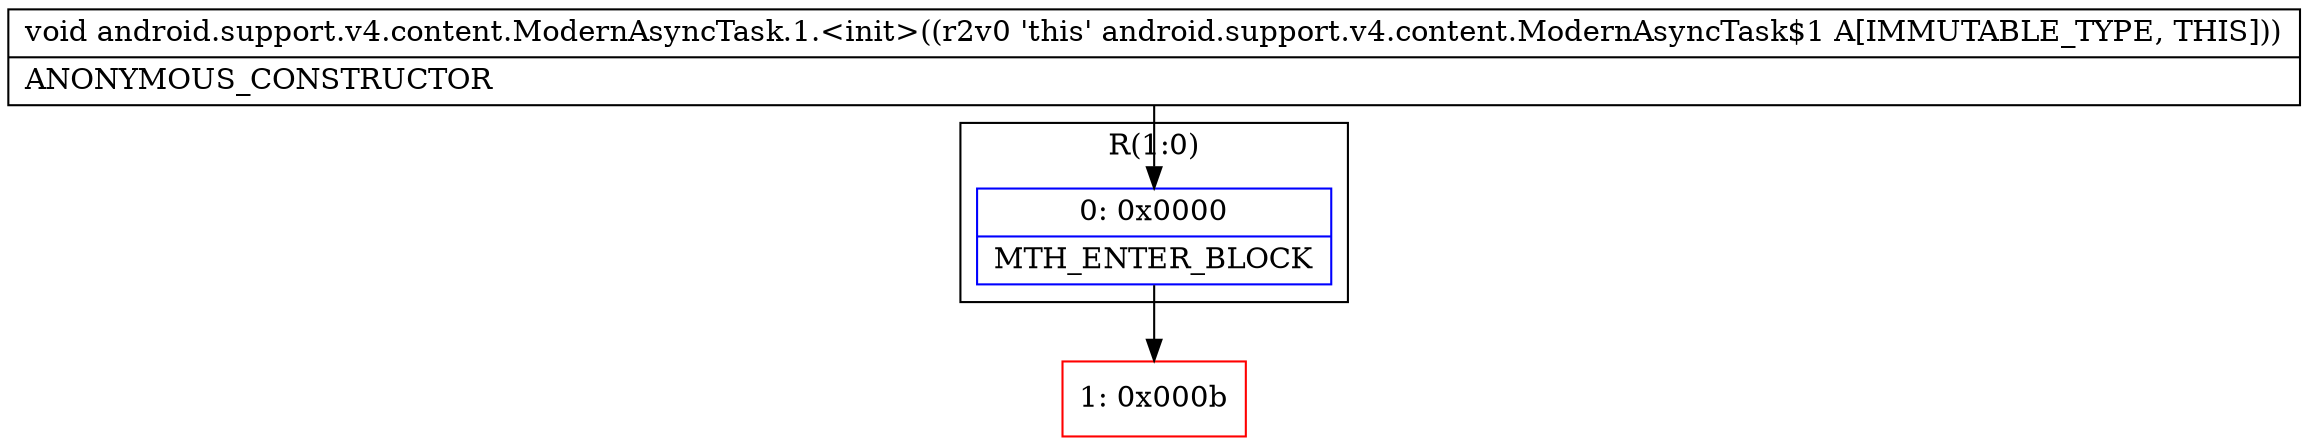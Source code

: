 digraph "CFG forandroid.support.v4.content.ModernAsyncTask.1.\<init\>()V" {
subgraph cluster_Region_341922988 {
label = "R(1:0)";
node [shape=record,color=blue];
Node_0 [shape=record,label="{0\:\ 0x0000|MTH_ENTER_BLOCK\l}"];
}
Node_1 [shape=record,color=red,label="{1\:\ 0x000b}"];
MethodNode[shape=record,label="{void android.support.v4.content.ModernAsyncTask.1.\<init\>((r2v0 'this' android.support.v4.content.ModernAsyncTask$1 A[IMMUTABLE_TYPE, THIS]))  | ANONYMOUS_CONSTRUCTOR\l}"];
MethodNode -> Node_0;
Node_0 -> Node_1;
}

